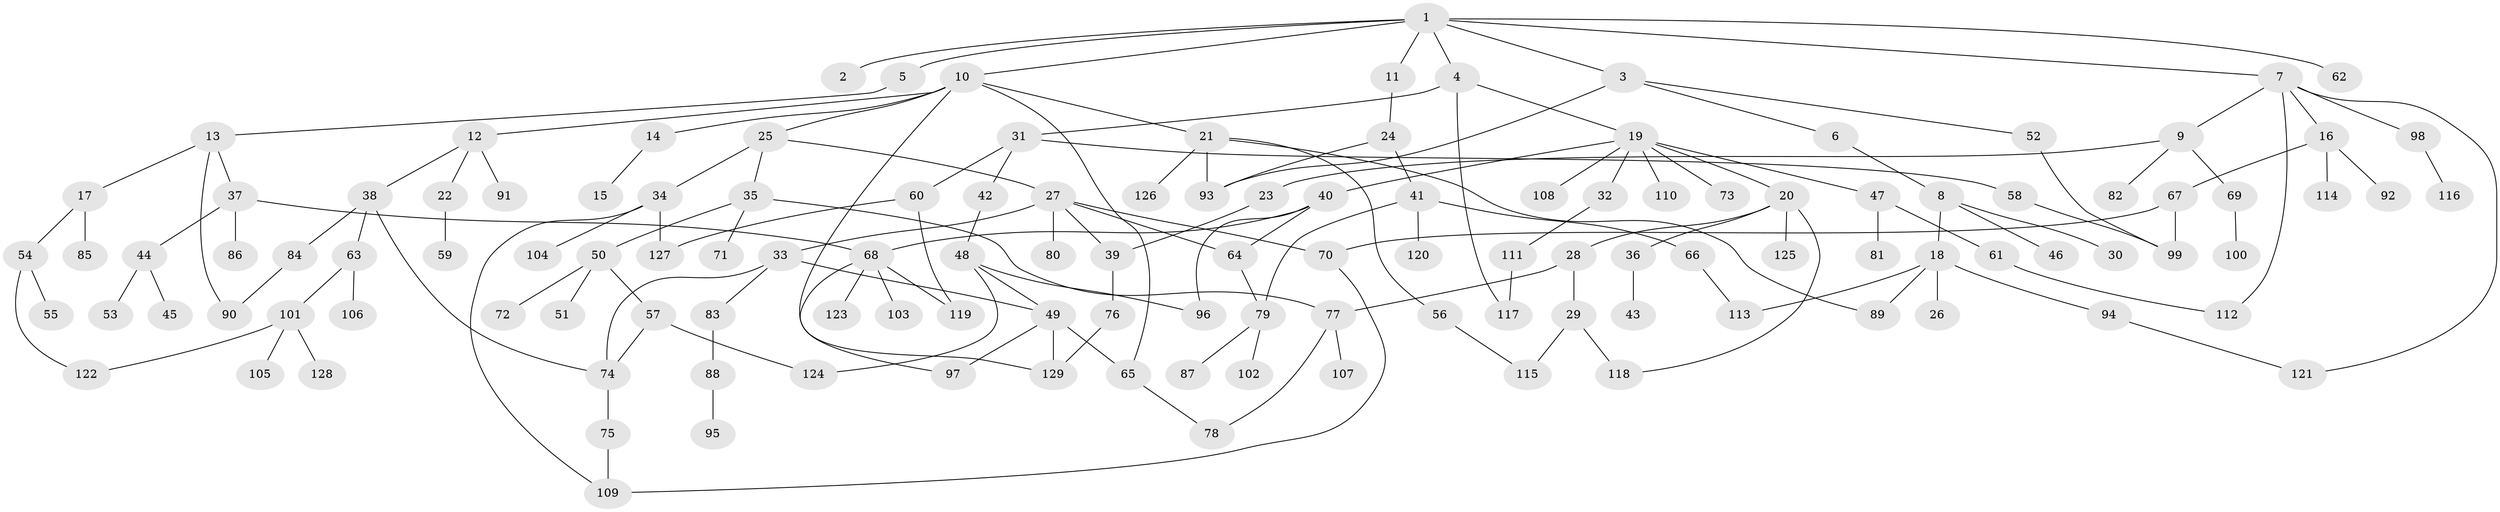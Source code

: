// coarse degree distribution, {7: 0.02197802197802198, 1: 0.3076923076923077, 5: 0.06593406593406594, 4: 0.13186813186813187, 2: 0.24175824175824176, 6: 0.04395604395604396, 10: 0.01098901098901099, 3: 0.17582417582417584}
// Generated by graph-tools (version 1.1) at 2025/23/03/03/25 07:23:35]
// undirected, 129 vertices, 161 edges
graph export_dot {
graph [start="1"]
  node [color=gray90,style=filled];
  1;
  2;
  3;
  4;
  5;
  6;
  7;
  8;
  9;
  10;
  11;
  12;
  13;
  14;
  15;
  16;
  17;
  18;
  19;
  20;
  21;
  22;
  23;
  24;
  25;
  26;
  27;
  28;
  29;
  30;
  31;
  32;
  33;
  34;
  35;
  36;
  37;
  38;
  39;
  40;
  41;
  42;
  43;
  44;
  45;
  46;
  47;
  48;
  49;
  50;
  51;
  52;
  53;
  54;
  55;
  56;
  57;
  58;
  59;
  60;
  61;
  62;
  63;
  64;
  65;
  66;
  67;
  68;
  69;
  70;
  71;
  72;
  73;
  74;
  75;
  76;
  77;
  78;
  79;
  80;
  81;
  82;
  83;
  84;
  85;
  86;
  87;
  88;
  89;
  90;
  91;
  92;
  93;
  94;
  95;
  96;
  97;
  98;
  99;
  100;
  101;
  102;
  103;
  104;
  105;
  106;
  107;
  108;
  109;
  110;
  111;
  112;
  113;
  114;
  115;
  116;
  117;
  118;
  119;
  120;
  121;
  122;
  123;
  124;
  125;
  126;
  127;
  128;
  129;
  1 -- 2;
  1 -- 3;
  1 -- 4;
  1 -- 5;
  1 -- 7;
  1 -- 10;
  1 -- 11;
  1 -- 62;
  3 -- 6;
  3 -- 52;
  3 -- 93;
  4 -- 19;
  4 -- 31;
  4 -- 117;
  5 -- 13;
  6 -- 8;
  7 -- 9;
  7 -- 16;
  7 -- 98;
  7 -- 112;
  7 -- 121;
  8 -- 18;
  8 -- 30;
  8 -- 46;
  9 -- 23;
  9 -- 69;
  9 -- 82;
  10 -- 12;
  10 -- 14;
  10 -- 21;
  10 -- 25;
  10 -- 129;
  10 -- 65;
  11 -- 24;
  12 -- 22;
  12 -- 38;
  12 -- 91;
  13 -- 17;
  13 -- 37;
  13 -- 90;
  14 -- 15;
  16 -- 67;
  16 -- 92;
  16 -- 114;
  17 -- 54;
  17 -- 85;
  18 -- 26;
  18 -- 94;
  18 -- 113;
  18 -- 89;
  19 -- 20;
  19 -- 32;
  19 -- 40;
  19 -- 47;
  19 -- 73;
  19 -- 108;
  19 -- 110;
  20 -- 28;
  20 -- 36;
  20 -- 118;
  20 -- 125;
  21 -- 56;
  21 -- 89;
  21 -- 93;
  21 -- 126;
  22 -- 59;
  23 -- 39;
  24 -- 41;
  24 -- 93;
  25 -- 27;
  25 -- 34;
  25 -- 35;
  27 -- 33;
  27 -- 39;
  27 -- 70;
  27 -- 80;
  27 -- 64;
  28 -- 29;
  28 -- 77;
  29 -- 115;
  29 -- 118;
  31 -- 42;
  31 -- 58;
  31 -- 60;
  32 -- 111;
  33 -- 83;
  33 -- 74;
  33 -- 49;
  34 -- 104;
  34 -- 109;
  34 -- 127;
  35 -- 50;
  35 -- 71;
  35 -- 77;
  36 -- 43;
  37 -- 44;
  37 -- 86;
  37 -- 68;
  38 -- 63;
  38 -- 84;
  38 -- 74;
  39 -- 76;
  40 -- 64;
  40 -- 68;
  40 -- 96;
  41 -- 66;
  41 -- 79;
  41 -- 120;
  42 -- 48;
  44 -- 45;
  44 -- 53;
  47 -- 61;
  47 -- 81;
  48 -- 49;
  48 -- 96;
  48 -- 124;
  49 -- 65;
  49 -- 97;
  49 -- 129;
  50 -- 51;
  50 -- 57;
  50 -- 72;
  52 -- 99;
  54 -- 55;
  54 -- 122;
  56 -- 115;
  57 -- 74;
  57 -- 124;
  58 -- 99;
  60 -- 127;
  60 -- 119;
  61 -- 112;
  63 -- 101;
  63 -- 106;
  64 -- 79;
  65 -- 78;
  66 -- 113;
  67 -- 99;
  67 -- 70;
  68 -- 103;
  68 -- 119;
  68 -- 123;
  68 -- 97;
  69 -- 100;
  70 -- 109;
  74 -- 75;
  75 -- 109;
  76 -- 129;
  77 -- 78;
  77 -- 107;
  79 -- 87;
  79 -- 102;
  83 -- 88;
  84 -- 90;
  88 -- 95;
  94 -- 121;
  98 -- 116;
  101 -- 105;
  101 -- 122;
  101 -- 128;
  111 -- 117;
}
